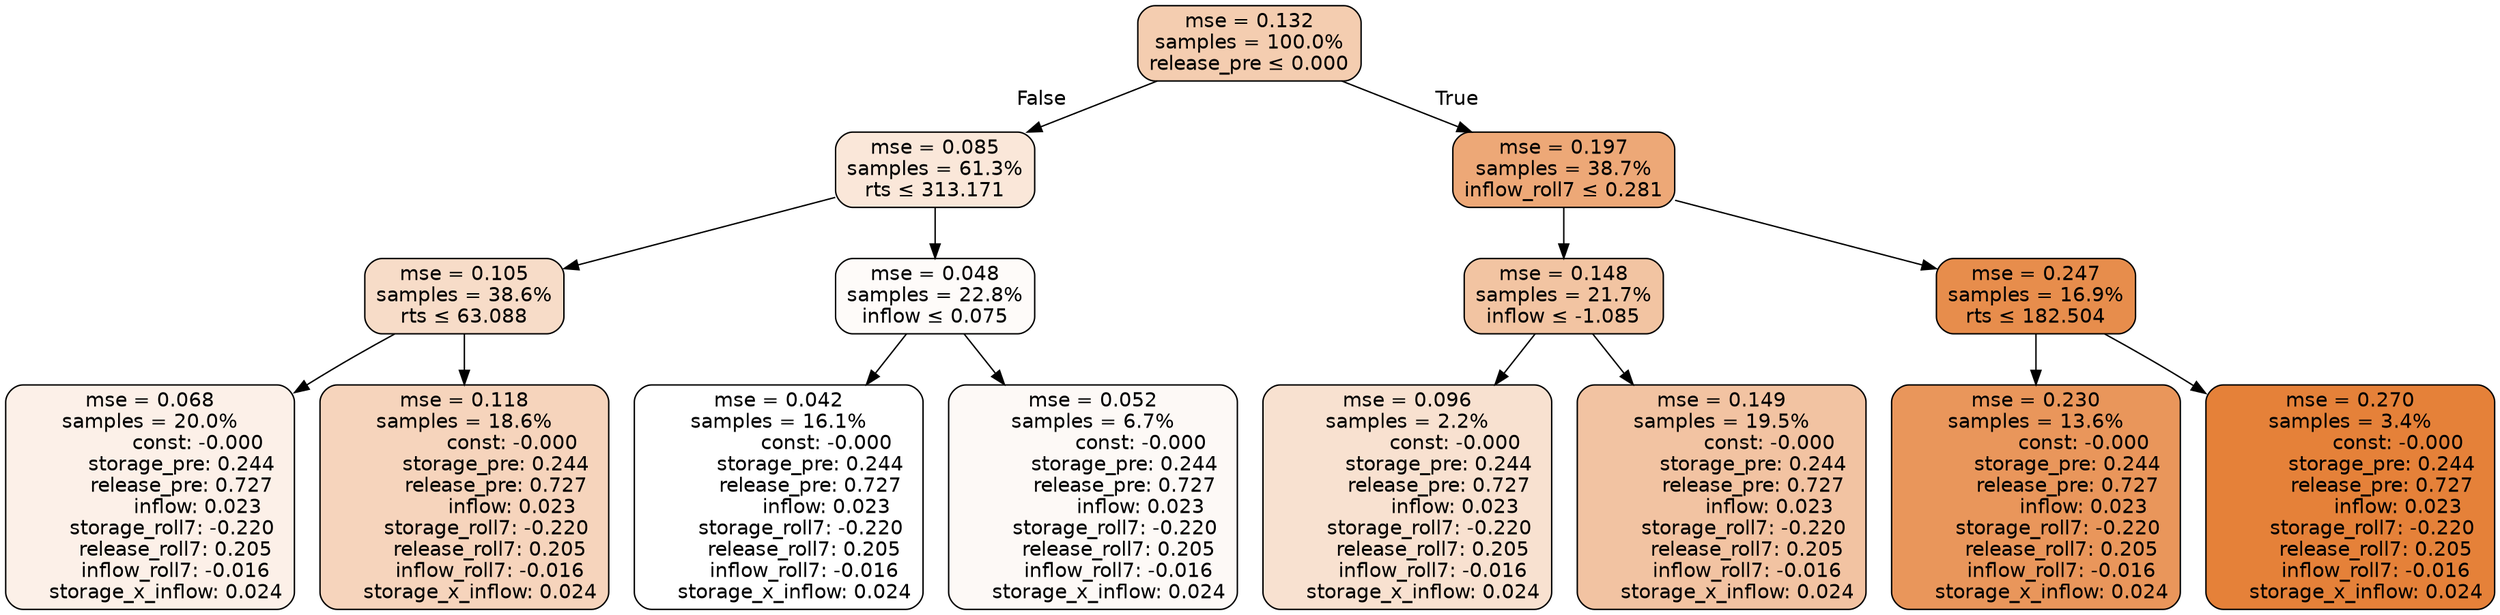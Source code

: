 digraph tree {
node [shape=rectangle, style="filled, rounded", color="black", fontname=helvetica] ;
edge [fontname=helvetica] ;
	"0" [label="mse = 0.132
samples = 100.0%
release_pre &le; 0.000", fillcolor="#f4cdb0"]
	"1" [label="mse = 0.085
samples = 61.3%
rts &le; 313.171", fillcolor="#fae7d9"]
	"2" [label="mse = 0.105
samples = 38.6%
rts &le; 63.088", fillcolor="#f7dcc8"]
	"3" [label="mse = 0.068
samples = 20.0%
               const: -0.000
          storage_pre: 0.244
          release_pre: 0.727
               inflow: 0.023
       storage_roll7: -0.220
        release_roll7: 0.205
        inflow_roll7: -0.016
     storage_x_inflow: 0.024", fillcolor="#fcf0e8"]
	"4" [label="mse = 0.118
samples = 18.6%
               const: -0.000
          storage_pre: 0.244
          release_pre: 0.727
               inflow: 0.023
       storage_roll7: -0.220
        release_roll7: 0.205
        inflow_roll7: -0.016
     storage_x_inflow: 0.024", fillcolor="#f6d4bc"]
	"5" [label="mse = 0.048
samples = 22.8%
inflow &le; 0.075", fillcolor="#fefbf9"]
	"6" [label="mse = 0.042
samples = 16.1%
               const: -0.000
          storage_pre: 0.244
          release_pre: 0.727
               inflow: 0.023
       storage_roll7: -0.220
        release_roll7: 0.205
        inflow_roll7: -0.016
     storage_x_inflow: 0.024", fillcolor="#ffffff"]
	"7" [label="mse = 0.052
samples = 6.7%
               const: -0.000
          storage_pre: 0.244
          release_pre: 0.727
               inflow: 0.023
       storage_roll7: -0.220
        release_roll7: 0.205
        inflow_roll7: -0.016
     storage_x_inflow: 0.024", fillcolor="#fdf9f6"]
	"8" [label="mse = 0.197
samples = 38.7%
inflow_roll7 &le; 0.281", fillcolor="#eda877"]
	"9" [label="mse = 0.148
samples = 21.7%
inflow &le; -1.085", fillcolor="#f2c4a2"]
	"10" [label="mse = 0.096
samples = 2.2%
               const: -0.000
          storage_pre: 0.244
          release_pre: 0.727
               inflow: 0.023
       storage_roll7: -0.220
        release_roll7: 0.205
        inflow_roll7: -0.016
     storage_x_inflow: 0.024", fillcolor="#f8e1d0"]
	"11" [label="mse = 0.149
samples = 19.5%
               const: -0.000
          storage_pre: 0.244
          release_pre: 0.727
               inflow: 0.023
       storage_roll7: -0.220
        release_roll7: 0.205
        inflow_roll7: -0.016
     storage_x_inflow: 0.024", fillcolor="#f2c3a2"]
	"12" [label="mse = 0.247
samples = 16.9%
rts &le; 182.504", fillcolor="#e78d4c"]
	"13" [label="mse = 0.230
samples = 13.6%
               const: -0.000
          storage_pre: 0.244
          release_pre: 0.727
               inflow: 0.023
       storage_roll7: -0.220
        release_roll7: 0.205
        inflow_roll7: -0.016
     storage_x_inflow: 0.024", fillcolor="#e9965b"]
	"14" [label="mse = 0.270
samples = 3.4%
               const: -0.000
          storage_pre: 0.244
          release_pre: 0.727
               inflow: 0.023
       storage_roll7: -0.220
        release_roll7: 0.205
        inflow_roll7: -0.016
     storage_x_inflow: 0.024", fillcolor="#e58139"]

	"0" -> "1" [labeldistance=2.5, labelangle=45, headlabel="False"]
	"1" -> "2"
	"2" -> "3"
	"2" -> "4"
	"1" -> "5"
	"5" -> "6"
	"5" -> "7"
	"0" -> "8" [labeldistance=2.5, labelangle=-45, headlabel="True"]
	"8" -> "9"
	"9" -> "10"
	"9" -> "11"
	"8" -> "12"
	"12" -> "13"
	"12" -> "14"
}